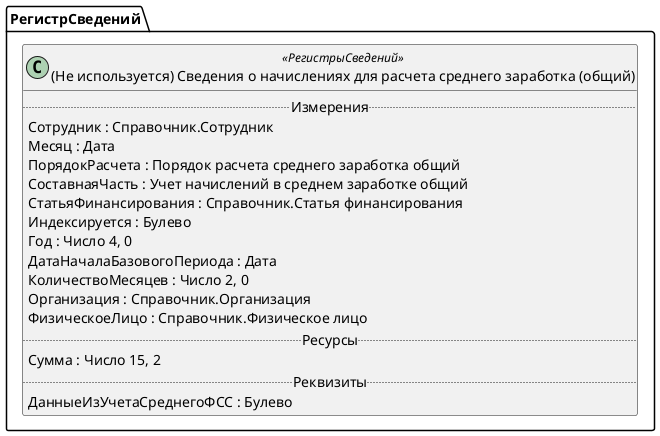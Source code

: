 ﻿@startuml УдалитьСведенияОНачисленияхДляРасчетаСреднегоЗаработкаОбщий
'!include templates.wsd
'..\include templates.wsd
class РегистрСведений.УдалитьСведенияОНачисленияхДляРасчетаСреднегоЗаработкаОбщий as "(Не используется) Сведения о начислениях для расчета среднего заработка (общий)" <<РегистрыСведений>>
{
..Измерения..
Сотрудник : Справочник.Сотрудник
Месяц : Дата
ПорядокРасчета : Порядок расчета среднего заработка общий
СоставнаяЧасть : Учет начислений в среднем заработке общий
СтатьяФинансирования : Справочник.Статья финансирования
Индексируется : Булево
Год : Число 4, 0
ДатаНачалаБазовогоПериода : Дата
КоличествоМесяцев : Число 2, 0
Организация : Справочник.Организация
ФизическоеЛицо : Справочник.Физическое лицо
..Ресурсы..
Сумма : Число 15, 2
..Реквизиты..
ДанныеИзУчетаСреднегоФСС : Булево
}
@enduml
